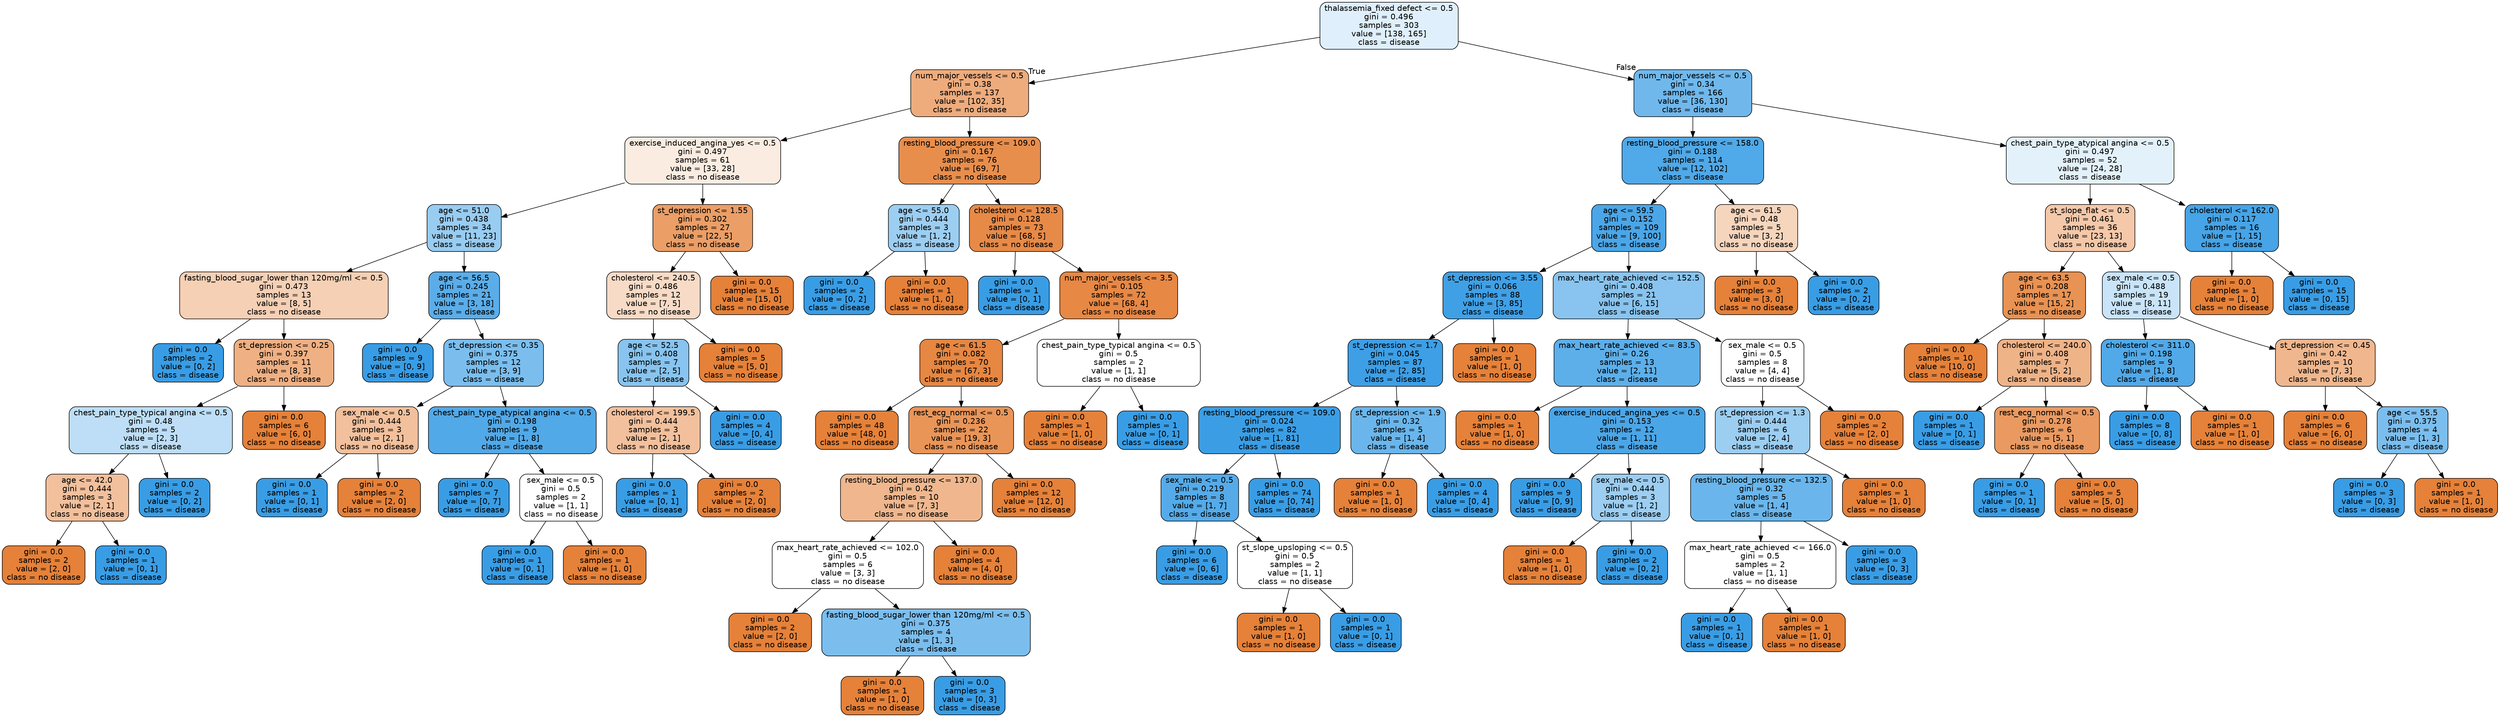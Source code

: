 digraph Tree {
node [shape=box, style="filled, rounded", color="black", fontname="helvetica"] ;
edge [fontname="helvetica"] ;
0 [label="thalassemia_fixed defect <= 0.5\ngini = 0.496\nsamples = 303\nvalue = [138, 165]\nclass = disease", fillcolor="#dfeffb"] ;
1 [label="num_major_vessels <= 0.5\ngini = 0.38\nsamples = 137\nvalue = [102, 35]\nclass = no disease", fillcolor="#eeac7d"] ;
0 -> 1 [labeldistance=2.5, labelangle=45, headlabel="True"] ;
2 [label="exercise_induced_angina_yes <= 0.5\ngini = 0.497\nsamples = 61\nvalue = [33, 28]\nclass = no disease", fillcolor="#fbece1"] ;
1 -> 2 ;
3 [label="age <= 51.0\ngini = 0.438\nsamples = 34\nvalue = [11, 23]\nclass = disease", fillcolor="#98ccf1"] ;
2 -> 3 ;
4 [label="fasting_blood_sugar_lower than 120mg/ml <= 0.5\ngini = 0.473\nsamples = 13\nvalue = [8, 5]\nclass = no disease", fillcolor="#f5d0b5"] ;
3 -> 4 ;
5 [label="gini = 0.0\nsamples = 2\nvalue = [0, 2]\nclass = disease", fillcolor="#399de5"] ;
4 -> 5 ;
6 [label="st_depression <= 0.25\ngini = 0.397\nsamples = 11\nvalue = [8, 3]\nclass = no disease", fillcolor="#efb083"] ;
4 -> 6 ;
7 [label="chest_pain_type_typical angina <= 0.5\ngini = 0.48\nsamples = 5\nvalue = [2, 3]\nclass = disease", fillcolor="#bddef6"] ;
6 -> 7 ;
8 [label="age <= 42.0\ngini = 0.444\nsamples = 3\nvalue = [2, 1]\nclass = no disease", fillcolor="#f2c09c"] ;
7 -> 8 ;
9 [label="gini = 0.0\nsamples = 2\nvalue = [2, 0]\nclass = no disease", fillcolor="#e58139"] ;
8 -> 9 ;
10 [label="gini = 0.0\nsamples = 1\nvalue = [0, 1]\nclass = disease", fillcolor="#399de5"] ;
8 -> 10 ;
11 [label="gini = 0.0\nsamples = 2\nvalue = [0, 2]\nclass = disease", fillcolor="#399de5"] ;
7 -> 11 ;
12 [label="gini = 0.0\nsamples = 6\nvalue = [6, 0]\nclass = no disease", fillcolor="#e58139"] ;
6 -> 12 ;
13 [label="age <= 56.5\ngini = 0.245\nsamples = 21\nvalue = [3, 18]\nclass = disease", fillcolor="#5aade9"] ;
3 -> 13 ;
14 [label="gini = 0.0\nsamples = 9\nvalue = [0, 9]\nclass = disease", fillcolor="#399de5"] ;
13 -> 14 ;
15 [label="st_depression <= 0.35\ngini = 0.375\nsamples = 12\nvalue = [3, 9]\nclass = disease", fillcolor="#7bbeee"] ;
13 -> 15 ;
16 [label="sex_male <= 0.5\ngini = 0.444\nsamples = 3\nvalue = [2, 1]\nclass = no disease", fillcolor="#f2c09c"] ;
15 -> 16 ;
17 [label="gini = 0.0\nsamples = 1\nvalue = [0, 1]\nclass = disease", fillcolor="#399de5"] ;
16 -> 17 ;
18 [label="gini = 0.0\nsamples = 2\nvalue = [2, 0]\nclass = no disease", fillcolor="#e58139"] ;
16 -> 18 ;
19 [label="chest_pain_type_atypical angina <= 0.5\ngini = 0.198\nsamples = 9\nvalue = [1, 8]\nclass = disease", fillcolor="#52a9e8"] ;
15 -> 19 ;
20 [label="gini = 0.0\nsamples = 7\nvalue = [0, 7]\nclass = disease", fillcolor="#399de5"] ;
19 -> 20 ;
21 [label="sex_male <= 0.5\ngini = 0.5\nsamples = 2\nvalue = [1, 1]\nclass = no disease", fillcolor="#ffffff"] ;
19 -> 21 ;
22 [label="gini = 0.0\nsamples = 1\nvalue = [0, 1]\nclass = disease", fillcolor="#399de5"] ;
21 -> 22 ;
23 [label="gini = 0.0\nsamples = 1\nvalue = [1, 0]\nclass = no disease", fillcolor="#e58139"] ;
21 -> 23 ;
24 [label="st_depression <= 1.55\ngini = 0.302\nsamples = 27\nvalue = [22, 5]\nclass = no disease", fillcolor="#eb9e66"] ;
2 -> 24 ;
25 [label="cholesterol <= 240.5\ngini = 0.486\nsamples = 12\nvalue = [7, 5]\nclass = no disease", fillcolor="#f8dbc6"] ;
24 -> 25 ;
26 [label="age <= 52.5\ngini = 0.408\nsamples = 7\nvalue = [2, 5]\nclass = disease", fillcolor="#88c4ef"] ;
25 -> 26 ;
27 [label="cholesterol <= 199.5\ngini = 0.444\nsamples = 3\nvalue = [2, 1]\nclass = no disease", fillcolor="#f2c09c"] ;
26 -> 27 ;
28 [label="gini = 0.0\nsamples = 1\nvalue = [0, 1]\nclass = disease", fillcolor="#399de5"] ;
27 -> 28 ;
29 [label="gini = 0.0\nsamples = 2\nvalue = [2, 0]\nclass = no disease", fillcolor="#e58139"] ;
27 -> 29 ;
30 [label="gini = 0.0\nsamples = 4\nvalue = [0, 4]\nclass = disease", fillcolor="#399de5"] ;
26 -> 30 ;
31 [label="gini = 0.0\nsamples = 5\nvalue = [5, 0]\nclass = no disease", fillcolor="#e58139"] ;
25 -> 31 ;
32 [label="gini = 0.0\nsamples = 15\nvalue = [15, 0]\nclass = no disease", fillcolor="#e58139"] ;
24 -> 32 ;
33 [label="resting_blood_pressure <= 109.0\ngini = 0.167\nsamples = 76\nvalue = [69, 7]\nclass = no disease", fillcolor="#e88e4d"] ;
1 -> 33 ;
34 [label="age <= 55.0\ngini = 0.444\nsamples = 3\nvalue = [1, 2]\nclass = disease", fillcolor="#9ccef2"] ;
33 -> 34 ;
35 [label="gini = 0.0\nsamples = 2\nvalue = [0, 2]\nclass = disease", fillcolor="#399de5"] ;
34 -> 35 ;
36 [label="gini = 0.0\nsamples = 1\nvalue = [1, 0]\nclass = no disease", fillcolor="#e58139"] ;
34 -> 36 ;
37 [label="cholesterol <= 128.5\ngini = 0.128\nsamples = 73\nvalue = [68, 5]\nclass = no disease", fillcolor="#e78a48"] ;
33 -> 37 ;
38 [label="gini = 0.0\nsamples = 1\nvalue = [0, 1]\nclass = disease", fillcolor="#399de5"] ;
37 -> 38 ;
39 [label="num_major_vessels <= 3.5\ngini = 0.105\nsamples = 72\nvalue = [68, 4]\nclass = no disease", fillcolor="#e78845"] ;
37 -> 39 ;
40 [label="age <= 61.5\ngini = 0.082\nsamples = 70\nvalue = [67, 3]\nclass = no disease", fillcolor="#e68742"] ;
39 -> 40 ;
41 [label="gini = 0.0\nsamples = 48\nvalue = [48, 0]\nclass = no disease", fillcolor="#e58139"] ;
40 -> 41 ;
42 [label="rest_ecg_normal <= 0.5\ngini = 0.236\nsamples = 22\nvalue = [19, 3]\nclass = no disease", fillcolor="#e99558"] ;
40 -> 42 ;
43 [label="resting_blood_pressure <= 137.0\ngini = 0.42\nsamples = 10\nvalue = [7, 3]\nclass = no disease", fillcolor="#f0b78e"] ;
42 -> 43 ;
44 [label="max_heart_rate_achieved <= 102.0\ngini = 0.5\nsamples = 6\nvalue = [3, 3]\nclass = no disease", fillcolor="#ffffff"] ;
43 -> 44 ;
45 [label="gini = 0.0\nsamples = 2\nvalue = [2, 0]\nclass = no disease", fillcolor="#e58139"] ;
44 -> 45 ;
46 [label="fasting_blood_sugar_lower than 120mg/ml <= 0.5\ngini = 0.375\nsamples = 4\nvalue = [1, 3]\nclass = disease", fillcolor="#7bbeee"] ;
44 -> 46 ;
47 [label="gini = 0.0\nsamples = 1\nvalue = [1, 0]\nclass = no disease", fillcolor="#e58139"] ;
46 -> 47 ;
48 [label="gini = 0.0\nsamples = 3\nvalue = [0, 3]\nclass = disease", fillcolor="#399de5"] ;
46 -> 48 ;
49 [label="gini = 0.0\nsamples = 4\nvalue = [4, 0]\nclass = no disease", fillcolor="#e58139"] ;
43 -> 49 ;
50 [label="gini = 0.0\nsamples = 12\nvalue = [12, 0]\nclass = no disease", fillcolor="#e58139"] ;
42 -> 50 ;
51 [label="chest_pain_type_typical angina <= 0.5\ngini = 0.5\nsamples = 2\nvalue = [1, 1]\nclass = no disease", fillcolor="#ffffff"] ;
39 -> 51 ;
52 [label="gini = 0.0\nsamples = 1\nvalue = [1, 0]\nclass = no disease", fillcolor="#e58139"] ;
51 -> 52 ;
53 [label="gini = 0.0\nsamples = 1\nvalue = [0, 1]\nclass = disease", fillcolor="#399de5"] ;
51 -> 53 ;
54 [label="num_major_vessels <= 0.5\ngini = 0.34\nsamples = 166\nvalue = [36, 130]\nclass = disease", fillcolor="#70b8ec"] ;
0 -> 54 [labeldistance=2.5, labelangle=-45, headlabel="False"] ;
55 [label="resting_blood_pressure <= 158.0\ngini = 0.188\nsamples = 114\nvalue = [12, 102]\nclass = disease", fillcolor="#50a9e8"] ;
54 -> 55 ;
56 [label="age <= 59.5\ngini = 0.152\nsamples = 109\nvalue = [9, 100]\nclass = disease", fillcolor="#4ba6e7"] ;
55 -> 56 ;
57 [label="st_depression <= 3.55\ngini = 0.066\nsamples = 88\nvalue = [3, 85]\nclass = disease", fillcolor="#40a0e6"] ;
56 -> 57 ;
58 [label="st_depression <= 1.7\ngini = 0.045\nsamples = 87\nvalue = [2, 85]\nclass = disease", fillcolor="#3e9fe6"] ;
57 -> 58 ;
59 [label="resting_blood_pressure <= 109.0\ngini = 0.024\nsamples = 82\nvalue = [1, 81]\nclass = disease", fillcolor="#3b9ee5"] ;
58 -> 59 ;
60 [label="sex_male <= 0.5\ngini = 0.219\nsamples = 8\nvalue = [1, 7]\nclass = disease", fillcolor="#55abe9"] ;
59 -> 60 ;
61 [label="gini = 0.0\nsamples = 6\nvalue = [0, 6]\nclass = disease", fillcolor="#399de5"] ;
60 -> 61 ;
62 [label="st_slope_upsloping <= 0.5\ngini = 0.5\nsamples = 2\nvalue = [1, 1]\nclass = no disease", fillcolor="#ffffff"] ;
60 -> 62 ;
63 [label="gini = 0.0\nsamples = 1\nvalue = [1, 0]\nclass = no disease", fillcolor="#e58139"] ;
62 -> 63 ;
64 [label="gini = 0.0\nsamples = 1\nvalue = [0, 1]\nclass = disease", fillcolor="#399de5"] ;
62 -> 64 ;
65 [label="gini = 0.0\nsamples = 74\nvalue = [0, 74]\nclass = disease", fillcolor="#399de5"] ;
59 -> 65 ;
66 [label="st_depression <= 1.9\ngini = 0.32\nsamples = 5\nvalue = [1, 4]\nclass = disease", fillcolor="#6ab6ec"] ;
58 -> 66 ;
67 [label="gini = 0.0\nsamples = 1\nvalue = [1, 0]\nclass = no disease", fillcolor="#e58139"] ;
66 -> 67 ;
68 [label="gini = 0.0\nsamples = 4\nvalue = [0, 4]\nclass = disease", fillcolor="#399de5"] ;
66 -> 68 ;
69 [label="gini = 0.0\nsamples = 1\nvalue = [1, 0]\nclass = no disease", fillcolor="#e58139"] ;
57 -> 69 ;
70 [label="max_heart_rate_achieved <= 152.5\ngini = 0.408\nsamples = 21\nvalue = [6, 15]\nclass = disease", fillcolor="#88c4ef"] ;
56 -> 70 ;
71 [label="max_heart_rate_achieved <= 83.5\ngini = 0.26\nsamples = 13\nvalue = [2, 11]\nclass = disease", fillcolor="#5dafea"] ;
70 -> 71 ;
72 [label="gini = 0.0\nsamples = 1\nvalue = [1, 0]\nclass = no disease", fillcolor="#e58139"] ;
71 -> 72 ;
73 [label="exercise_induced_angina_yes <= 0.5\ngini = 0.153\nsamples = 12\nvalue = [1, 11]\nclass = disease", fillcolor="#4ba6e7"] ;
71 -> 73 ;
74 [label="gini = 0.0\nsamples = 9\nvalue = [0, 9]\nclass = disease", fillcolor="#399de5"] ;
73 -> 74 ;
75 [label="sex_male <= 0.5\ngini = 0.444\nsamples = 3\nvalue = [1, 2]\nclass = disease", fillcolor="#9ccef2"] ;
73 -> 75 ;
76 [label="gini = 0.0\nsamples = 1\nvalue = [1, 0]\nclass = no disease", fillcolor="#e58139"] ;
75 -> 76 ;
77 [label="gini = 0.0\nsamples = 2\nvalue = [0, 2]\nclass = disease", fillcolor="#399de5"] ;
75 -> 77 ;
78 [label="sex_male <= 0.5\ngini = 0.5\nsamples = 8\nvalue = [4, 4]\nclass = no disease", fillcolor="#ffffff"] ;
70 -> 78 ;
79 [label="st_depression <= 1.3\ngini = 0.444\nsamples = 6\nvalue = [2, 4]\nclass = disease", fillcolor="#9ccef2"] ;
78 -> 79 ;
80 [label="resting_blood_pressure <= 132.5\ngini = 0.32\nsamples = 5\nvalue = [1, 4]\nclass = disease", fillcolor="#6ab6ec"] ;
79 -> 80 ;
81 [label="max_heart_rate_achieved <= 166.0\ngini = 0.5\nsamples = 2\nvalue = [1, 1]\nclass = no disease", fillcolor="#ffffff"] ;
80 -> 81 ;
82 [label="gini = 0.0\nsamples = 1\nvalue = [0, 1]\nclass = disease", fillcolor="#399de5"] ;
81 -> 82 ;
83 [label="gini = 0.0\nsamples = 1\nvalue = [1, 0]\nclass = no disease", fillcolor="#e58139"] ;
81 -> 83 ;
84 [label="gini = 0.0\nsamples = 3\nvalue = [0, 3]\nclass = disease", fillcolor="#399de5"] ;
80 -> 84 ;
85 [label="gini = 0.0\nsamples = 1\nvalue = [1, 0]\nclass = no disease", fillcolor="#e58139"] ;
79 -> 85 ;
86 [label="gini = 0.0\nsamples = 2\nvalue = [2, 0]\nclass = no disease", fillcolor="#e58139"] ;
78 -> 86 ;
87 [label="age <= 61.5\ngini = 0.48\nsamples = 5\nvalue = [3, 2]\nclass = no disease", fillcolor="#f6d5bd"] ;
55 -> 87 ;
88 [label="gini = 0.0\nsamples = 3\nvalue = [3, 0]\nclass = no disease", fillcolor="#e58139"] ;
87 -> 88 ;
89 [label="gini = 0.0\nsamples = 2\nvalue = [0, 2]\nclass = disease", fillcolor="#399de5"] ;
87 -> 89 ;
90 [label="chest_pain_type_atypical angina <= 0.5\ngini = 0.497\nsamples = 52\nvalue = [24, 28]\nclass = disease", fillcolor="#e3f1fb"] ;
54 -> 90 ;
91 [label="st_slope_flat <= 0.5\ngini = 0.461\nsamples = 36\nvalue = [23, 13]\nclass = no disease", fillcolor="#f4c8a9"] ;
90 -> 91 ;
92 [label="age <= 63.5\ngini = 0.208\nsamples = 17\nvalue = [15, 2]\nclass = no disease", fillcolor="#e89253"] ;
91 -> 92 ;
93 [label="gini = 0.0\nsamples = 10\nvalue = [10, 0]\nclass = no disease", fillcolor="#e58139"] ;
92 -> 93 ;
94 [label="cholesterol <= 240.0\ngini = 0.408\nsamples = 7\nvalue = [5, 2]\nclass = no disease", fillcolor="#efb388"] ;
92 -> 94 ;
95 [label="gini = 0.0\nsamples = 1\nvalue = [0, 1]\nclass = disease", fillcolor="#399de5"] ;
94 -> 95 ;
96 [label="rest_ecg_normal <= 0.5\ngini = 0.278\nsamples = 6\nvalue = [5, 1]\nclass = no disease", fillcolor="#ea9a61"] ;
94 -> 96 ;
97 [label="gini = 0.0\nsamples = 1\nvalue = [0, 1]\nclass = disease", fillcolor="#399de5"] ;
96 -> 97 ;
98 [label="gini = 0.0\nsamples = 5\nvalue = [5, 0]\nclass = no disease", fillcolor="#e58139"] ;
96 -> 98 ;
99 [label="sex_male <= 0.5\ngini = 0.488\nsamples = 19\nvalue = [8, 11]\nclass = disease", fillcolor="#c9e4f8"] ;
91 -> 99 ;
100 [label="cholesterol <= 311.0\ngini = 0.198\nsamples = 9\nvalue = [1, 8]\nclass = disease", fillcolor="#52a9e8"] ;
99 -> 100 ;
101 [label="gini = 0.0\nsamples = 8\nvalue = [0, 8]\nclass = disease", fillcolor="#399de5"] ;
100 -> 101 ;
102 [label="gini = 0.0\nsamples = 1\nvalue = [1, 0]\nclass = no disease", fillcolor="#e58139"] ;
100 -> 102 ;
103 [label="st_depression <= 0.45\ngini = 0.42\nsamples = 10\nvalue = [7, 3]\nclass = no disease", fillcolor="#f0b78e"] ;
99 -> 103 ;
104 [label="gini = 0.0\nsamples = 6\nvalue = [6, 0]\nclass = no disease", fillcolor="#e58139"] ;
103 -> 104 ;
105 [label="age <= 55.5\ngini = 0.375\nsamples = 4\nvalue = [1, 3]\nclass = disease", fillcolor="#7bbeee"] ;
103 -> 105 ;
106 [label="gini = 0.0\nsamples = 3\nvalue = [0, 3]\nclass = disease", fillcolor="#399de5"] ;
105 -> 106 ;
107 [label="gini = 0.0\nsamples = 1\nvalue = [1, 0]\nclass = no disease", fillcolor="#e58139"] ;
105 -> 107 ;
108 [label="cholesterol <= 162.0\ngini = 0.117\nsamples = 16\nvalue = [1, 15]\nclass = disease", fillcolor="#46a4e7"] ;
90 -> 108 ;
109 [label="gini = 0.0\nsamples = 1\nvalue = [1, 0]\nclass = no disease", fillcolor="#e58139"] ;
108 -> 109 ;
110 [label="gini = 0.0\nsamples = 15\nvalue = [0, 15]\nclass = disease", fillcolor="#399de5"] ;
108 -> 110 ;
}